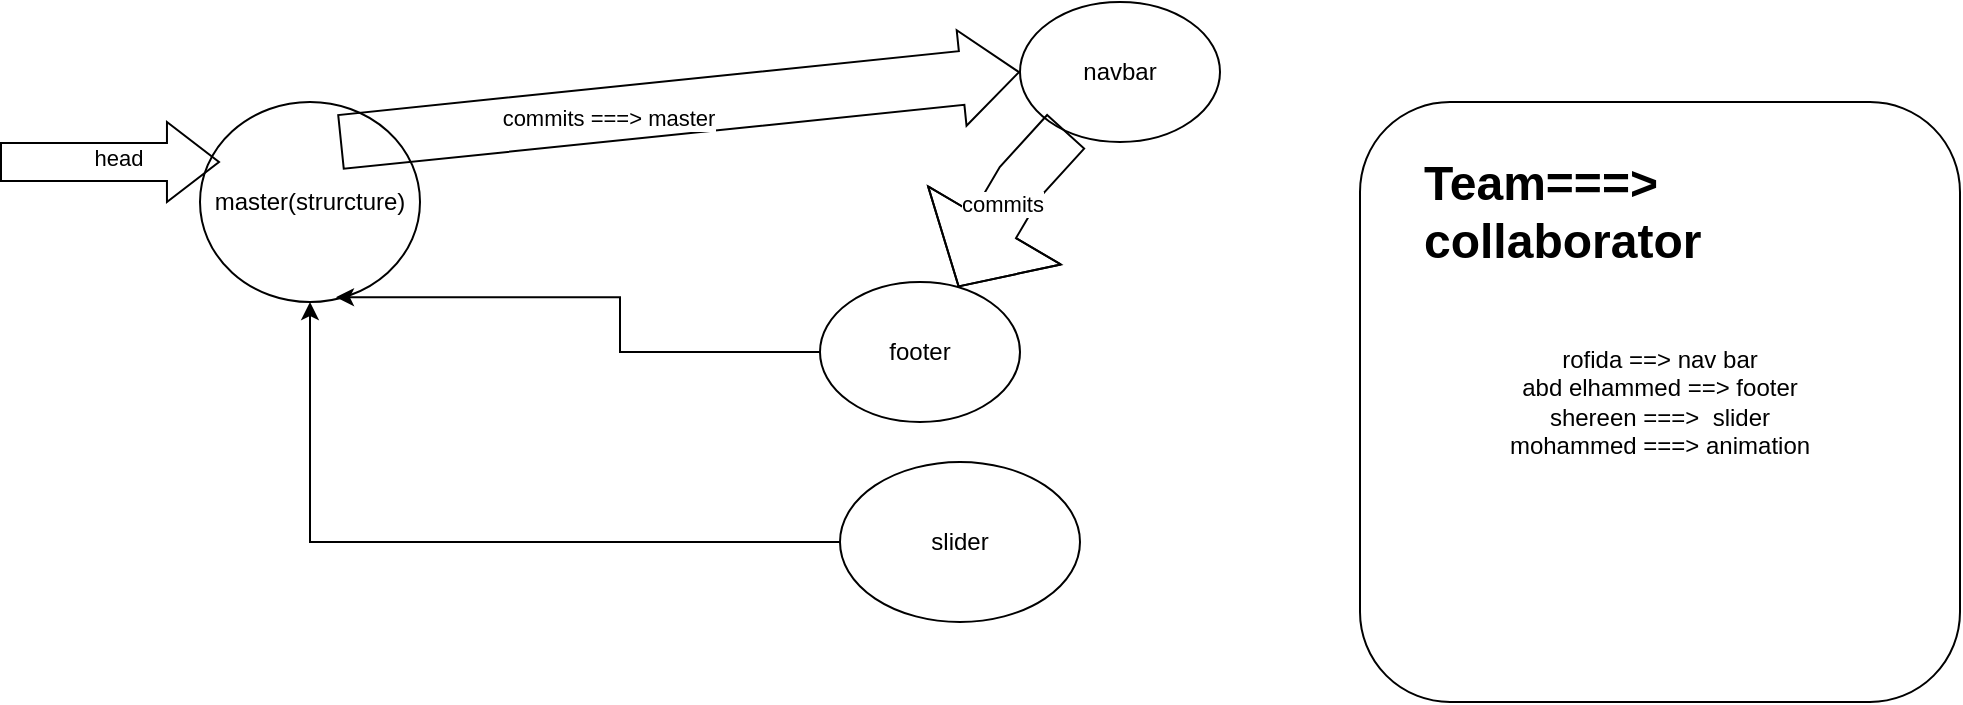 <mxfile version="26.2.6">
  <diagram name="Page-1" id="25QlJ9H9q0o0jUQUy7rk">
    <mxGraphModel dx="1044" dy="535" grid="1" gridSize="10" guides="1" tooltips="1" connect="1" arrows="1" fold="1" page="1" pageScale="1" pageWidth="2339" pageHeight="3300" math="0" shadow="0">
      <root>
        <mxCell id="0" />
        <mxCell id="1" parent="0" />
        <mxCell id="AOSDoG1ckG6fl6pBB187-1" value="master(strurcture)" style="ellipse;whiteSpace=wrap;html=1;" vertex="1" parent="1">
          <mxGeometry x="140" y="60" width="110" height="100" as="geometry" />
        </mxCell>
        <mxCell id="AOSDoG1ckG6fl6pBB187-5" value="navbar" style="ellipse;whiteSpace=wrap;html=1;" vertex="1" parent="1">
          <mxGeometry x="550" y="10" width="100" height="70" as="geometry" />
        </mxCell>
        <mxCell id="AOSDoG1ckG6fl6pBB187-8" value="footer" style="ellipse;whiteSpace=wrap;html=1;" vertex="1" parent="1">
          <mxGeometry x="450" y="150" width="100" height="70" as="geometry" />
        </mxCell>
        <mxCell id="AOSDoG1ckG6fl6pBB187-15" style="edgeStyle=orthogonalEdgeStyle;rounded=0;orthogonalLoop=1;jettySize=auto;html=1;" edge="1" parent="1" source="AOSDoG1ckG6fl6pBB187-9" target="AOSDoG1ckG6fl6pBB187-1">
          <mxGeometry relative="1" as="geometry" />
        </mxCell>
        <mxCell id="AOSDoG1ckG6fl6pBB187-9" value="slider" style="ellipse;whiteSpace=wrap;html=1;" vertex="1" parent="1">
          <mxGeometry x="460" y="240" width="120" height="80" as="geometry" />
        </mxCell>
        <mxCell id="AOSDoG1ckG6fl6pBB187-10" value="" style="shape=flexArrow;endArrow=classic;html=1;rounded=0;width=19;endSize=8.34;" edge="1" parent="1">
          <mxGeometry width="50" height="50" relative="1" as="geometry">
            <mxPoint x="40" y="90" as="sourcePoint" />
            <mxPoint x="150" y="90" as="targetPoint" />
          </mxGeometry>
        </mxCell>
        <mxCell id="AOSDoG1ckG6fl6pBB187-11" value="head" style="edgeLabel;html=1;align=center;verticalAlign=middle;resizable=0;points=[];" vertex="1" connectable="0" parent="AOSDoG1ckG6fl6pBB187-10">
          <mxGeometry x="0.073" y="2" relative="1" as="geometry">
            <mxPoint as="offset" />
          </mxGeometry>
        </mxCell>
        <mxCell id="AOSDoG1ckG6fl6pBB187-12" value="rofida ==&amp;gt; nav bar&lt;br&gt;abd elhammed ==&amp;gt; footer&lt;br&gt;shereen ===&amp;gt;&amp;nbsp; slider&lt;br&gt;mohammed ===&amp;gt; animation" style="rounded=1;whiteSpace=wrap;html=1;" vertex="1" parent="1">
          <mxGeometry x="720" y="60" width="300" height="300" as="geometry" />
        </mxCell>
        <mxCell id="AOSDoG1ckG6fl6pBB187-18" style="edgeStyle=orthogonalEdgeStyle;rounded=0;orthogonalLoop=1;jettySize=auto;html=1;entryX=0.618;entryY=0.976;entryDx=0;entryDy=0;entryPerimeter=0;" edge="1" parent="1" source="AOSDoG1ckG6fl6pBB187-8" target="AOSDoG1ckG6fl6pBB187-1">
          <mxGeometry relative="1" as="geometry" />
        </mxCell>
        <mxCell id="AOSDoG1ckG6fl6pBB187-20" value="&lt;h1 style=&quot;margin-top: 0px;&quot;&gt;Team===&amp;gt; collaborator&lt;/h1&gt;&lt;p&gt;&lt;br&gt;&lt;/p&gt;" style="text;html=1;whiteSpace=wrap;overflow=hidden;rounded=0;" vertex="1" parent="1">
          <mxGeometry x="750" y="80" width="240" height="80" as="geometry" />
        </mxCell>
        <mxCell id="AOSDoG1ckG6fl6pBB187-21" value="" style="shape=flexArrow;endArrow=classic;html=1;rounded=0;width=27;endSize=9.28;entryX=0;entryY=0.5;entryDx=0;entryDy=0;" edge="1" parent="1" target="AOSDoG1ckG6fl6pBB187-5">
          <mxGeometry width="50" height="50" relative="1" as="geometry">
            <mxPoint x="210" y="80" as="sourcePoint" />
            <mxPoint x="470" y="75" as="targetPoint" />
            <Array as="points" />
          </mxGeometry>
        </mxCell>
        <mxCell id="AOSDoG1ckG6fl6pBB187-22" value="commits ===&amp;gt; master" style="edgeLabel;html=1;align=center;verticalAlign=middle;resizable=0;points=[];" vertex="1" connectable="0" parent="AOSDoG1ckG6fl6pBB187-21">
          <mxGeometry x="-0.216" y="-1" relative="1" as="geometry">
            <mxPoint as="offset" />
          </mxGeometry>
        </mxCell>
        <mxCell id="AOSDoG1ckG6fl6pBB187-23" value="" style="shape=flexArrow;endArrow=classic;html=1;rounded=0;endWidth=51;endSize=11.46;width=25;" edge="1" parent="1" source="AOSDoG1ckG6fl6pBB187-5" target="AOSDoG1ckG6fl6pBB187-8">
          <mxGeometry width="50" height="50" relative="1" as="geometry">
            <mxPoint x="560" y="120" as="sourcePoint" />
            <mxPoint x="680" y="70" as="targetPoint" />
            <Array as="points">
              <mxPoint x="550" y="100" />
            </Array>
          </mxGeometry>
        </mxCell>
        <mxCell id="AOSDoG1ckG6fl6pBB187-24" value="commits" style="edgeLabel;html=1;align=center;verticalAlign=middle;resizable=0;points=[];" vertex="1" connectable="0" parent="AOSDoG1ckG6fl6pBB187-23">
          <mxGeometry x="0.019" y="-2" relative="1" as="geometry">
            <mxPoint as="offset" />
          </mxGeometry>
        </mxCell>
      </root>
    </mxGraphModel>
  </diagram>
</mxfile>
